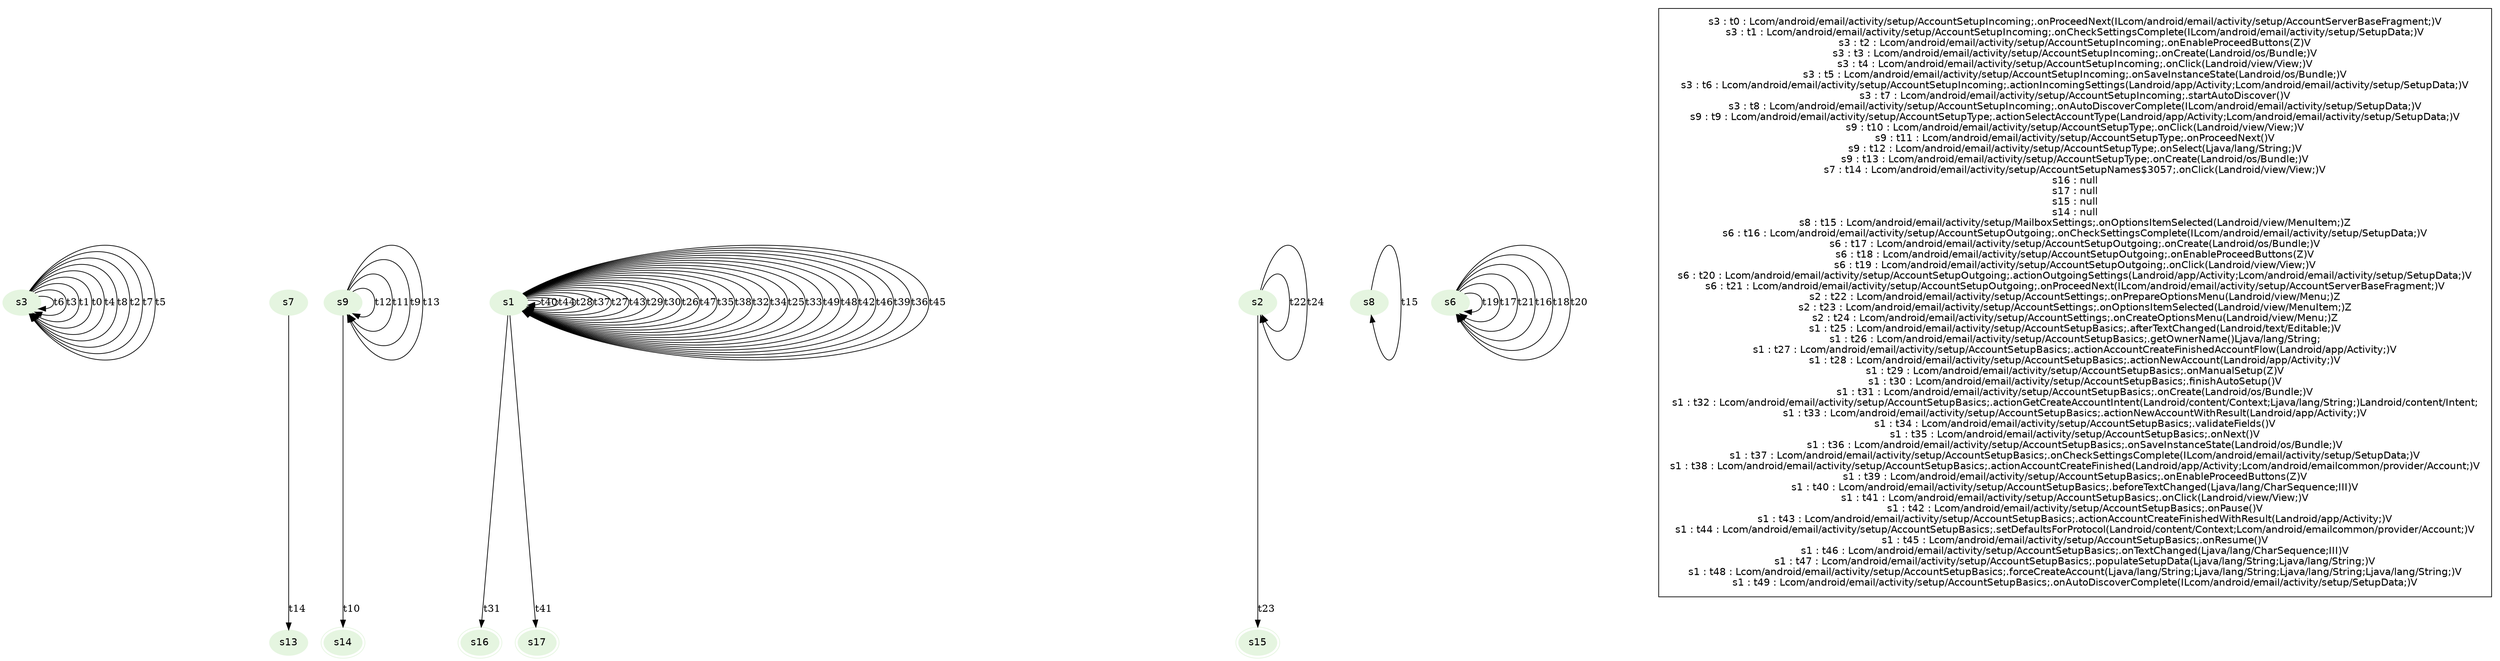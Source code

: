 digraph {
fontname="Helvetica";
node[style=filled, fontname="Helvetica", colorscheme=greens3, color=1];
s3;
s13;
s9;
s7;
s16[peripheries=2];
s17[peripheries=2];
s15[peripheries=2];
s14[peripheries=2];
s8;
s6;
s2;
s1;
s3 -> s3[label="t6"];
s3 -> s3[label="t3"];
s1 -> s1[label="t40"];
s1 -> s1[label="t44"];
s9 -> s9[label="t12"];
s3 -> s3[label="t1"];
s1 -> s16[label="t31"];
s2 -> s2[label="t22"];
s1 -> s1[label="t28"];
s1 -> s1[label="t37"];
s9 -> s9[label="t11"];
s6 -> s6[label="t19"];
s7 -> s13[label="t14"];
s6 -> s6[label="t17"];
s3 -> s3[label="t0"];
s1 -> s1[label="t27"];
s9 -> s9[label="t9"];
s9 -> s14[label="t10"];
s1 -> s1[label="t43"];
s3 -> s3[label="t4"];
s1 -> s1[label="t29"];
s6 -> s6[label="t21"];
s1 -> s1[label="t30"];
s2 -> s15[label="t23"];
s2 -> s2[label="t24"];
s3 -> s3[label="t8"];
s6 -> s6[label="t16"];
s1 -> s1[label="t26"];
s1 -> s1[label="t47"];
s3 -> s3[label="t2"];
s1 -> s1[label="t35"];
s1 -> s1[label="t38"];
s9 -> s9[label="t13"];
s1 -> s1[label="t32"];
s1 -> s1[label="t34"];
s1 -> s1[label="t25"];
s1 -> s17[label="t41"];
s1 -> s1[label="t33"];
s1 -> s1[label="t49"];
s3 -> s3[label="t7"];
s1 -> s1[label="t48"];
s6 -> s6[label="t18"];
s1 -> s1[label="t42"];
s1 -> s1[label="t46"];
s8 -> s8[label="t15"];
s3 -> s3[label="t5"];
s1 -> s1[label="t39"];
s1 -> s1[label="t36"];
s1 -> s1[label="t45"];
s6 -> s6[label="t20"];
subgraph cluster_key {
ds[shape=plaintext, style=solid,label="s3 : t0 : Lcom/android/email/activity/setup/AccountSetupIncoming;.onProceedNext(ILcom/android/email/activity/setup/AccountServerBaseFragment;)V\ns3 : t1 : Lcom/android/email/activity/setup/AccountSetupIncoming;.onCheckSettingsComplete(ILcom/android/email/activity/setup/SetupData;)V\ns3 : t2 : Lcom/android/email/activity/setup/AccountSetupIncoming;.onEnableProceedButtons(Z)V\ns3 : t3 : Lcom/android/email/activity/setup/AccountSetupIncoming;.onCreate(Landroid/os/Bundle;)V\ns3 : t4 : Lcom/android/email/activity/setup/AccountSetupIncoming;.onClick(Landroid/view/View;)V\ns3 : t5 : Lcom/android/email/activity/setup/AccountSetupIncoming;.onSaveInstanceState(Landroid/os/Bundle;)V\ns3 : t6 : Lcom/android/email/activity/setup/AccountSetupIncoming;.actionIncomingSettings(Landroid/app/Activity;Lcom/android/email/activity/setup/SetupData;)V\ns3 : t7 : Lcom/android/email/activity/setup/AccountSetupIncoming;.startAutoDiscover()V\ns3 : t8 : Lcom/android/email/activity/setup/AccountSetupIncoming;.onAutoDiscoverComplete(ILcom/android/email/activity/setup/SetupData;)V\ns9 : t9 : Lcom/android/email/activity/setup/AccountSetupType;.actionSelectAccountType(Landroid/app/Activity;Lcom/android/email/activity/setup/SetupData;)V\ns9 : t10 : Lcom/android/email/activity/setup/AccountSetupType;.onClick(Landroid/view/View;)V\ns9 : t11 : Lcom/android/email/activity/setup/AccountSetupType;.onProceedNext()V\ns9 : t12 : Lcom/android/email/activity/setup/AccountSetupType;.onSelect(Ljava/lang/String;)V\ns9 : t13 : Lcom/android/email/activity/setup/AccountSetupType;.onCreate(Landroid/os/Bundle;)V\ns7 : t14 : Lcom/android/email/activity/setup/AccountSetupNames$3057;.onClick(Landroid/view/View;)V\ns16 : null\ns17 : null\ns15 : null\ns14 : null\ns8 : t15 : Lcom/android/email/activity/setup/MailboxSettings;.onOptionsItemSelected(Landroid/view/MenuItem;)Z\ns6 : t16 : Lcom/android/email/activity/setup/AccountSetupOutgoing;.onCheckSettingsComplete(ILcom/android/email/activity/setup/SetupData;)V\ns6 : t17 : Lcom/android/email/activity/setup/AccountSetupOutgoing;.onCreate(Landroid/os/Bundle;)V\ns6 : t18 : Lcom/android/email/activity/setup/AccountSetupOutgoing;.onEnableProceedButtons(Z)V\ns6 : t19 : Lcom/android/email/activity/setup/AccountSetupOutgoing;.onClick(Landroid/view/View;)V\ns6 : t20 : Lcom/android/email/activity/setup/AccountSetupOutgoing;.actionOutgoingSettings(Landroid/app/Activity;Lcom/android/email/activity/setup/SetupData;)V\ns6 : t21 : Lcom/android/email/activity/setup/AccountSetupOutgoing;.onProceedNext(ILcom/android/email/activity/setup/AccountServerBaseFragment;)V\ns2 : t22 : Lcom/android/email/activity/setup/AccountSettings;.onPrepareOptionsMenu(Landroid/view/Menu;)Z\ns2 : t23 : Lcom/android/email/activity/setup/AccountSettings;.onOptionsItemSelected(Landroid/view/MenuItem;)Z\ns2 : t24 : Lcom/android/email/activity/setup/AccountSettings;.onCreateOptionsMenu(Landroid/view/Menu;)Z\ns1 : t25 : Lcom/android/email/activity/setup/AccountSetupBasics;.afterTextChanged(Landroid/text/Editable;)V\ns1 : t26 : Lcom/android/email/activity/setup/AccountSetupBasics;.getOwnerName()Ljava/lang/String;\ns1 : t27 : Lcom/android/email/activity/setup/AccountSetupBasics;.actionAccountCreateFinishedAccountFlow(Landroid/app/Activity;)V\ns1 : t28 : Lcom/android/email/activity/setup/AccountSetupBasics;.actionNewAccount(Landroid/app/Activity;)V\ns1 : t29 : Lcom/android/email/activity/setup/AccountSetupBasics;.onManualSetup(Z)V\ns1 : t30 : Lcom/android/email/activity/setup/AccountSetupBasics;.finishAutoSetup()V\ns1 : t31 : Lcom/android/email/activity/setup/AccountSetupBasics;.onCreate(Landroid/os/Bundle;)V\ns1 : t32 : Lcom/android/email/activity/setup/AccountSetupBasics;.actionGetCreateAccountIntent(Landroid/content/Context;Ljava/lang/String;)Landroid/content/Intent;\ns1 : t33 : Lcom/android/email/activity/setup/AccountSetupBasics;.actionNewAccountWithResult(Landroid/app/Activity;)V\ns1 : t34 : Lcom/android/email/activity/setup/AccountSetupBasics;.validateFields()V\ns1 : t35 : Lcom/android/email/activity/setup/AccountSetupBasics;.onNext()V\ns1 : t36 : Lcom/android/email/activity/setup/AccountSetupBasics;.onSaveInstanceState(Landroid/os/Bundle;)V\ns1 : t37 : Lcom/android/email/activity/setup/AccountSetupBasics;.onCheckSettingsComplete(ILcom/android/email/activity/setup/SetupData;)V\ns1 : t38 : Lcom/android/email/activity/setup/AccountSetupBasics;.actionAccountCreateFinished(Landroid/app/Activity;Lcom/android/emailcommon/provider/Account;)V\ns1 : t39 : Lcom/android/email/activity/setup/AccountSetupBasics;.onEnableProceedButtons(Z)V\ns1 : t40 : Lcom/android/email/activity/setup/AccountSetupBasics;.beforeTextChanged(Ljava/lang/CharSequence;III)V\ns1 : t41 : Lcom/android/email/activity/setup/AccountSetupBasics;.onClick(Landroid/view/View;)V\ns1 : t42 : Lcom/android/email/activity/setup/AccountSetupBasics;.onPause()V\ns1 : t43 : Lcom/android/email/activity/setup/AccountSetupBasics;.actionAccountCreateFinishedWithResult(Landroid/app/Activity;)V\ns1 : t44 : Lcom/android/email/activity/setup/AccountSetupBasics;.setDefaultsForProtocol(Landroid/content/Context;Lcom/android/emailcommon/provider/Account;)V\ns1 : t45 : Lcom/android/email/activity/setup/AccountSetupBasics;.onResume()V\ns1 : t46 : Lcom/android/email/activity/setup/AccountSetupBasics;.onTextChanged(Ljava/lang/CharSequence;III)V\ns1 : t47 : Lcom/android/email/activity/setup/AccountSetupBasics;.populateSetupData(Ljava/lang/String;Ljava/lang/String;)V\ns1 : t48 : Lcom/android/email/activity/setup/AccountSetupBasics;.forceCreateAccount(Ljava/lang/String;Ljava/lang/String;Ljava/lang/String;Ljava/lang/String;)V\ns1 : t49 : Lcom/android/email/activity/setup/AccountSetupBasics;.onAutoDiscoverComplete(ILcom/android/email/activity/setup/SetupData;)V\n"];}
}